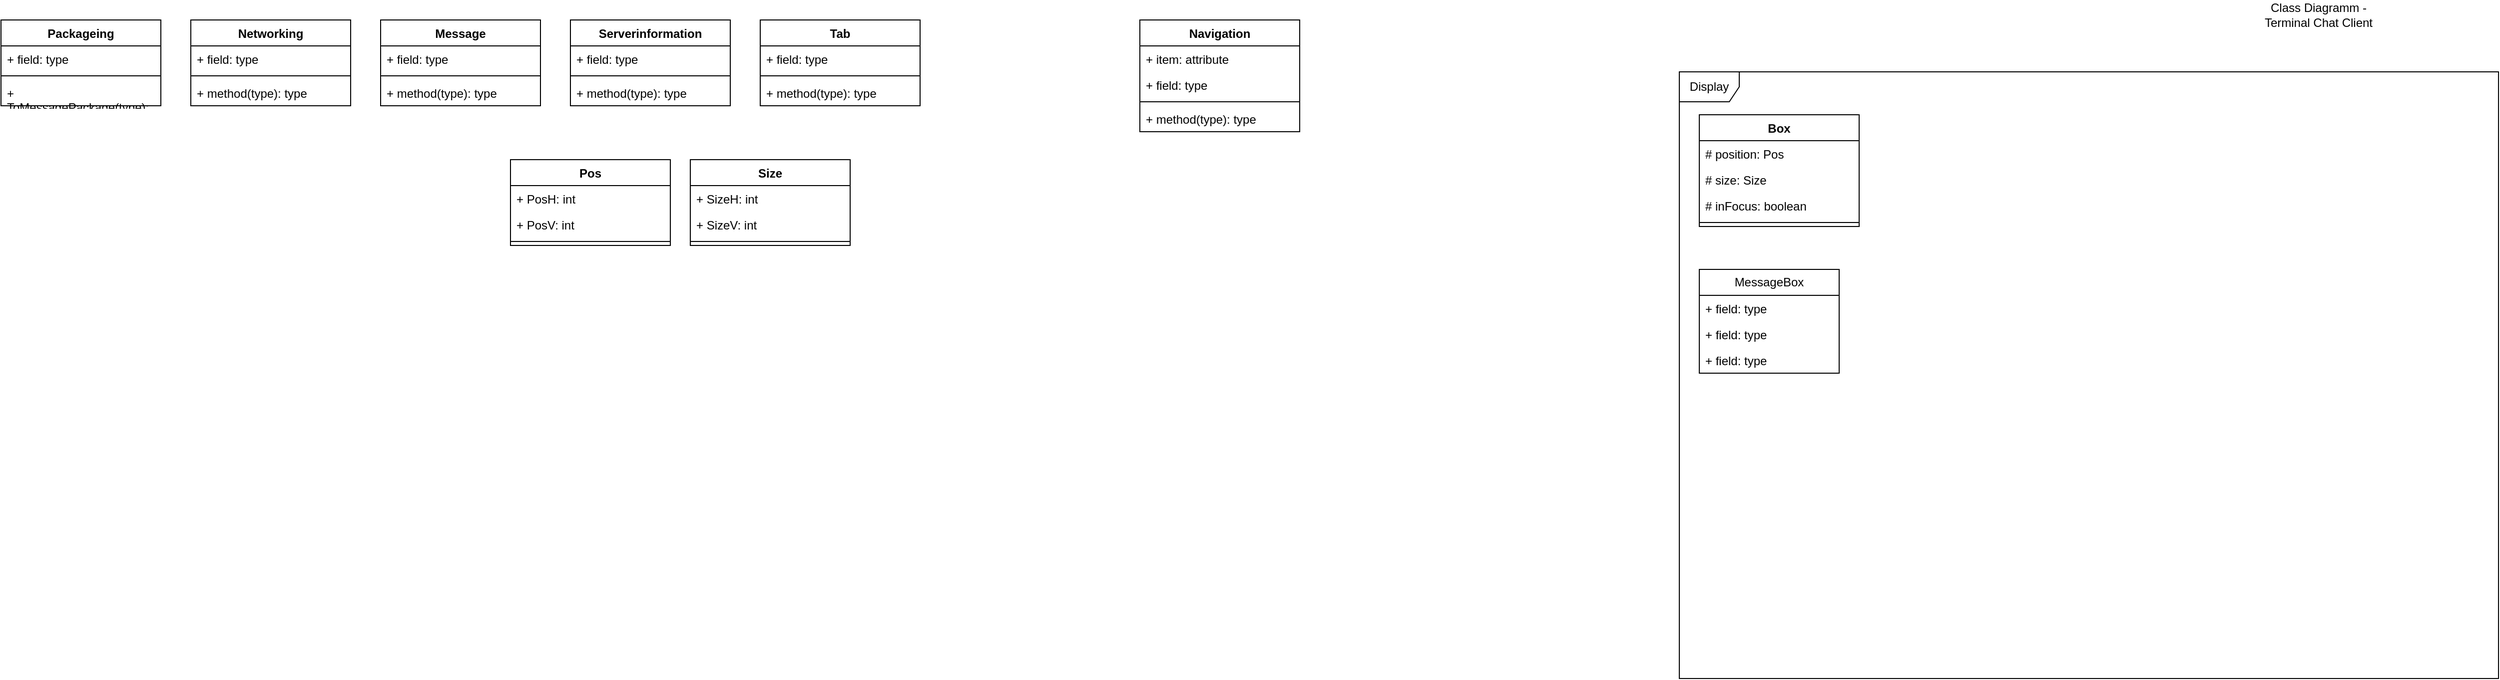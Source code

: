<mxfile version="27.0.2">
  <diagram name="Seite-1" id="le3THTJW4CfcvoHK0XTa">
    <mxGraphModel dx="3017" dy="647" grid="1" gridSize="10" guides="1" tooltips="1" connect="1" arrows="1" fold="1" page="1" pageScale="1" pageWidth="1920" pageHeight="1080" math="0" shadow="0">
      <root>
        <mxCell id="0" />
        <mxCell id="1" parent="0" />
        <mxCell id="gGIf_tLiYVhHUic03nXP-1" value="Class Diagramm - Terminal Chat Client" style="text;html=1;align=center;verticalAlign=middle;whiteSpace=wrap;rounded=0;" vertex="1" parent="1">
          <mxGeometry x="890" y="10" width="140" height="30" as="geometry" />
        </mxCell>
        <mxCell id="gGIf_tLiYVhHUic03nXP-6" value="Packageing" style="swimlane;fontStyle=1;align=center;verticalAlign=top;childLayout=stackLayout;horizontal=1;startSize=26;horizontalStack=0;resizeParent=1;resizeParentMax=0;resizeLast=0;collapsible=1;marginBottom=0;whiteSpace=wrap;html=1;" vertex="1" parent="1">
          <mxGeometry x="-1360" y="30" width="160" height="86" as="geometry" />
        </mxCell>
        <mxCell id="gGIf_tLiYVhHUic03nXP-7" value="+ field: type" style="text;strokeColor=none;fillColor=none;align=left;verticalAlign=top;spacingLeft=4;spacingRight=4;overflow=hidden;rotatable=0;points=[[0,0.5],[1,0.5]];portConstraint=eastwest;whiteSpace=wrap;html=1;" vertex="1" parent="gGIf_tLiYVhHUic03nXP-6">
          <mxGeometry y="26" width="160" height="26" as="geometry" />
        </mxCell>
        <mxCell id="gGIf_tLiYVhHUic03nXP-8" value="" style="line;strokeWidth=1;fillColor=none;align=left;verticalAlign=middle;spacingTop=-1;spacingLeft=3;spacingRight=3;rotatable=0;labelPosition=right;points=[];portConstraint=eastwest;strokeColor=inherit;" vertex="1" parent="gGIf_tLiYVhHUic03nXP-6">
          <mxGeometry y="52" width="160" height="8" as="geometry" />
        </mxCell>
        <mxCell id="gGIf_tLiYVhHUic03nXP-9" value="+ ToMessagePackage(type): type" style="text;strokeColor=none;fillColor=none;align=left;verticalAlign=top;spacingLeft=4;spacingRight=4;overflow=hidden;rotatable=0;points=[[0,0.5],[1,0.5]];portConstraint=eastwest;whiteSpace=wrap;html=1;" vertex="1" parent="gGIf_tLiYVhHUic03nXP-6">
          <mxGeometry y="60" width="160" height="26" as="geometry" />
        </mxCell>
        <mxCell id="gGIf_tLiYVhHUic03nXP-10" value="Networking" style="swimlane;fontStyle=1;align=center;verticalAlign=top;childLayout=stackLayout;horizontal=1;startSize=26;horizontalStack=0;resizeParent=1;resizeParentMax=0;resizeLast=0;collapsible=1;marginBottom=0;whiteSpace=wrap;html=1;" vertex="1" parent="1">
          <mxGeometry x="-1170" y="30" width="160" height="86" as="geometry" />
        </mxCell>
        <mxCell id="gGIf_tLiYVhHUic03nXP-11" value="+ field: type" style="text;strokeColor=none;fillColor=none;align=left;verticalAlign=top;spacingLeft=4;spacingRight=4;overflow=hidden;rotatable=0;points=[[0,0.5],[1,0.5]];portConstraint=eastwest;whiteSpace=wrap;html=1;" vertex="1" parent="gGIf_tLiYVhHUic03nXP-10">
          <mxGeometry y="26" width="160" height="26" as="geometry" />
        </mxCell>
        <mxCell id="gGIf_tLiYVhHUic03nXP-12" value="" style="line;strokeWidth=1;fillColor=none;align=left;verticalAlign=middle;spacingTop=-1;spacingLeft=3;spacingRight=3;rotatable=0;labelPosition=right;points=[];portConstraint=eastwest;strokeColor=inherit;" vertex="1" parent="gGIf_tLiYVhHUic03nXP-10">
          <mxGeometry y="52" width="160" height="8" as="geometry" />
        </mxCell>
        <mxCell id="gGIf_tLiYVhHUic03nXP-13" value="+ method(type): type" style="text;strokeColor=none;fillColor=none;align=left;verticalAlign=top;spacingLeft=4;spacingRight=4;overflow=hidden;rotatable=0;points=[[0,0.5],[1,0.5]];portConstraint=eastwest;whiteSpace=wrap;html=1;" vertex="1" parent="gGIf_tLiYVhHUic03nXP-10">
          <mxGeometry y="60" width="160" height="26" as="geometry" />
        </mxCell>
        <mxCell id="gGIf_tLiYVhHUic03nXP-14" value="Message" style="swimlane;fontStyle=1;align=center;verticalAlign=top;childLayout=stackLayout;horizontal=1;startSize=26;horizontalStack=0;resizeParent=1;resizeParentMax=0;resizeLast=0;collapsible=1;marginBottom=0;whiteSpace=wrap;html=1;" vertex="1" parent="1">
          <mxGeometry x="-980" y="30" width="160" height="86" as="geometry" />
        </mxCell>
        <mxCell id="gGIf_tLiYVhHUic03nXP-15" value="+ field: type" style="text;strokeColor=none;fillColor=none;align=left;verticalAlign=top;spacingLeft=4;spacingRight=4;overflow=hidden;rotatable=0;points=[[0,0.5],[1,0.5]];portConstraint=eastwest;whiteSpace=wrap;html=1;" vertex="1" parent="gGIf_tLiYVhHUic03nXP-14">
          <mxGeometry y="26" width="160" height="26" as="geometry" />
        </mxCell>
        <mxCell id="gGIf_tLiYVhHUic03nXP-16" value="" style="line;strokeWidth=1;fillColor=none;align=left;verticalAlign=middle;spacingTop=-1;spacingLeft=3;spacingRight=3;rotatable=0;labelPosition=right;points=[];portConstraint=eastwest;strokeColor=inherit;" vertex="1" parent="gGIf_tLiYVhHUic03nXP-14">
          <mxGeometry y="52" width="160" height="8" as="geometry" />
        </mxCell>
        <mxCell id="gGIf_tLiYVhHUic03nXP-17" value="+ method(type): type" style="text;strokeColor=none;fillColor=none;align=left;verticalAlign=top;spacingLeft=4;spacingRight=4;overflow=hidden;rotatable=0;points=[[0,0.5],[1,0.5]];portConstraint=eastwest;whiteSpace=wrap;html=1;" vertex="1" parent="gGIf_tLiYVhHUic03nXP-14">
          <mxGeometry y="60" width="160" height="26" as="geometry" />
        </mxCell>
        <mxCell id="gGIf_tLiYVhHUic03nXP-18" value="Serverinformation" style="swimlane;fontStyle=1;align=center;verticalAlign=top;childLayout=stackLayout;horizontal=1;startSize=26;horizontalStack=0;resizeParent=1;resizeParentMax=0;resizeLast=0;collapsible=1;marginBottom=0;whiteSpace=wrap;html=1;" vertex="1" parent="1">
          <mxGeometry x="-790" y="30" width="160" height="86" as="geometry" />
        </mxCell>
        <mxCell id="gGIf_tLiYVhHUic03nXP-19" value="+ field: type" style="text;strokeColor=none;fillColor=none;align=left;verticalAlign=top;spacingLeft=4;spacingRight=4;overflow=hidden;rotatable=0;points=[[0,0.5],[1,0.5]];portConstraint=eastwest;whiteSpace=wrap;html=1;" vertex="1" parent="gGIf_tLiYVhHUic03nXP-18">
          <mxGeometry y="26" width="160" height="26" as="geometry" />
        </mxCell>
        <mxCell id="gGIf_tLiYVhHUic03nXP-20" value="" style="line;strokeWidth=1;fillColor=none;align=left;verticalAlign=middle;spacingTop=-1;spacingLeft=3;spacingRight=3;rotatable=0;labelPosition=right;points=[];portConstraint=eastwest;strokeColor=inherit;" vertex="1" parent="gGIf_tLiYVhHUic03nXP-18">
          <mxGeometry y="52" width="160" height="8" as="geometry" />
        </mxCell>
        <mxCell id="gGIf_tLiYVhHUic03nXP-21" value="+ method(type): type" style="text;strokeColor=none;fillColor=none;align=left;verticalAlign=top;spacingLeft=4;spacingRight=4;overflow=hidden;rotatable=0;points=[[0,0.5],[1,0.5]];portConstraint=eastwest;whiteSpace=wrap;html=1;" vertex="1" parent="gGIf_tLiYVhHUic03nXP-18">
          <mxGeometry y="60" width="160" height="26" as="geometry" />
        </mxCell>
        <mxCell id="gGIf_tLiYVhHUic03nXP-22" value="Tab" style="swimlane;fontStyle=1;align=center;verticalAlign=top;childLayout=stackLayout;horizontal=1;startSize=26;horizontalStack=0;resizeParent=1;resizeParentMax=0;resizeLast=0;collapsible=1;marginBottom=0;whiteSpace=wrap;html=1;" vertex="1" parent="1">
          <mxGeometry x="-600" y="30" width="160" height="86" as="geometry" />
        </mxCell>
        <mxCell id="gGIf_tLiYVhHUic03nXP-23" value="+ field: type" style="text;strokeColor=none;fillColor=none;align=left;verticalAlign=top;spacingLeft=4;spacingRight=4;overflow=hidden;rotatable=0;points=[[0,0.5],[1,0.5]];portConstraint=eastwest;whiteSpace=wrap;html=1;" vertex="1" parent="gGIf_tLiYVhHUic03nXP-22">
          <mxGeometry y="26" width="160" height="26" as="geometry" />
        </mxCell>
        <mxCell id="gGIf_tLiYVhHUic03nXP-24" value="" style="line;strokeWidth=1;fillColor=none;align=left;verticalAlign=middle;spacingTop=-1;spacingLeft=3;spacingRight=3;rotatable=0;labelPosition=right;points=[];portConstraint=eastwest;strokeColor=inherit;" vertex="1" parent="gGIf_tLiYVhHUic03nXP-22">
          <mxGeometry y="52" width="160" height="8" as="geometry" />
        </mxCell>
        <mxCell id="gGIf_tLiYVhHUic03nXP-25" value="+ method(type): type" style="text;strokeColor=none;fillColor=none;align=left;verticalAlign=top;spacingLeft=4;spacingRight=4;overflow=hidden;rotatable=0;points=[[0,0.5],[1,0.5]];portConstraint=eastwest;whiteSpace=wrap;html=1;" vertex="1" parent="gGIf_tLiYVhHUic03nXP-22">
          <mxGeometry y="60" width="160" height="26" as="geometry" />
        </mxCell>
        <mxCell id="gGIf_tLiYVhHUic03nXP-26" value="Box" style="swimlane;fontStyle=1;align=center;verticalAlign=top;childLayout=stackLayout;horizontal=1;startSize=26;horizontalStack=0;resizeParent=1;resizeParentMax=0;resizeLast=0;collapsible=1;marginBottom=0;whiteSpace=wrap;html=1;" vertex="1" parent="1">
          <mxGeometry x="340" y="125" width="160" height="112" as="geometry" />
        </mxCell>
        <mxCell id="gGIf_tLiYVhHUic03nXP-27" value="# position: Pos" style="text;strokeColor=none;fillColor=none;align=left;verticalAlign=top;spacingLeft=4;spacingRight=4;overflow=hidden;rotatable=0;points=[[0,0.5],[1,0.5]];portConstraint=eastwest;whiteSpace=wrap;html=1;" vertex="1" parent="gGIf_tLiYVhHUic03nXP-26">
          <mxGeometry y="26" width="160" height="26" as="geometry" />
        </mxCell>
        <mxCell id="gGIf_tLiYVhHUic03nXP-30" value="# size: Size" style="text;strokeColor=none;fillColor=none;align=left;verticalAlign=top;spacingLeft=4;spacingRight=4;overflow=hidden;rotatable=0;points=[[0,0.5],[1,0.5]];portConstraint=eastwest;whiteSpace=wrap;html=1;" vertex="1" parent="gGIf_tLiYVhHUic03nXP-26">
          <mxGeometry y="52" width="160" height="26" as="geometry" />
        </mxCell>
        <mxCell id="gGIf_tLiYVhHUic03nXP-32" value="# inFocus: boolean" style="text;strokeColor=none;fillColor=none;align=left;verticalAlign=top;spacingLeft=4;spacingRight=4;overflow=hidden;rotatable=0;points=[[0,0.5],[1,0.5]];portConstraint=eastwest;whiteSpace=wrap;html=1;" vertex="1" parent="gGIf_tLiYVhHUic03nXP-26">
          <mxGeometry y="78" width="160" height="26" as="geometry" />
        </mxCell>
        <mxCell id="gGIf_tLiYVhHUic03nXP-28" value="" style="line;strokeWidth=1;fillColor=none;align=left;verticalAlign=middle;spacingTop=-1;spacingLeft=3;spacingRight=3;rotatable=0;labelPosition=right;points=[];portConstraint=eastwest;strokeColor=inherit;" vertex="1" parent="gGIf_tLiYVhHUic03nXP-26">
          <mxGeometry y="104" width="160" height="8" as="geometry" />
        </mxCell>
        <mxCell id="gGIf_tLiYVhHUic03nXP-34" value="Navigation" style="swimlane;fontStyle=1;align=center;verticalAlign=top;childLayout=stackLayout;horizontal=1;startSize=26;horizontalStack=0;resizeParent=1;resizeParentMax=0;resizeLast=0;collapsible=1;marginBottom=0;whiteSpace=wrap;html=1;" vertex="1" parent="1">
          <mxGeometry x="-220" y="30" width="160" height="112" as="geometry" />
        </mxCell>
        <mxCell id="gGIf_tLiYVhHUic03nXP-38" value="+ item: attribute" style="text;strokeColor=none;fillColor=none;align=left;verticalAlign=top;spacingLeft=4;spacingRight=4;overflow=hidden;rotatable=0;points=[[0,0.5],[1,0.5]];portConstraint=eastwest;whiteSpace=wrap;html=1;" vertex="1" parent="gGIf_tLiYVhHUic03nXP-34">
          <mxGeometry y="26" width="160" height="26" as="geometry" />
        </mxCell>
        <mxCell id="gGIf_tLiYVhHUic03nXP-35" value="+ field: type" style="text;strokeColor=none;fillColor=none;align=left;verticalAlign=top;spacingLeft=4;spacingRight=4;overflow=hidden;rotatable=0;points=[[0,0.5],[1,0.5]];portConstraint=eastwest;whiteSpace=wrap;html=1;" vertex="1" parent="gGIf_tLiYVhHUic03nXP-34">
          <mxGeometry y="52" width="160" height="26" as="geometry" />
        </mxCell>
        <mxCell id="gGIf_tLiYVhHUic03nXP-36" value="" style="line;strokeWidth=1;fillColor=none;align=left;verticalAlign=middle;spacingTop=-1;spacingLeft=3;spacingRight=3;rotatable=0;labelPosition=right;points=[];portConstraint=eastwest;strokeColor=inherit;" vertex="1" parent="gGIf_tLiYVhHUic03nXP-34">
          <mxGeometry y="78" width="160" height="8" as="geometry" />
        </mxCell>
        <mxCell id="gGIf_tLiYVhHUic03nXP-37" value="+ method(type): type" style="text;strokeColor=none;fillColor=none;align=left;verticalAlign=top;spacingLeft=4;spacingRight=4;overflow=hidden;rotatable=0;points=[[0,0.5],[1,0.5]];portConstraint=eastwest;whiteSpace=wrap;html=1;" vertex="1" parent="gGIf_tLiYVhHUic03nXP-34">
          <mxGeometry y="86" width="160" height="26" as="geometry" />
        </mxCell>
        <mxCell id="gGIf_tLiYVhHUic03nXP-39" value="Pos" style="swimlane;fontStyle=1;align=center;verticalAlign=top;childLayout=stackLayout;horizontal=1;startSize=26;horizontalStack=0;resizeParent=1;resizeParentMax=0;resizeLast=0;collapsible=1;marginBottom=0;whiteSpace=wrap;html=1;" vertex="1" parent="1">
          <mxGeometry x="-850" y="170" width="160" height="86" as="geometry" />
        </mxCell>
        <mxCell id="gGIf_tLiYVhHUic03nXP-40" value="+ PosH: int" style="text;strokeColor=none;fillColor=none;align=left;verticalAlign=top;spacingLeft=4;spacingRight=4;overflow=hidden;rotatable=0;points=[[0,0.5],[1,0.5]];portConstraint=eastwest;whiteSpace=wrap;html=1;" vertex="1" parent="gGIf_tLiYVhHUic03nXP-39">
          <mxGeometry y="26" width="160" height="26" as="geometry" />
        </mxCell>
        <mxCell id="gGIf_tLiYVhHUic03nXP-43" value="+ PosV: int" style="text;strokeColor=none;fillColor=none;align=left;verticalAlign=top;spacingLeft=4;spacingRight=4;overflow=hidden;rotatable=0;points=[[0,0.5],[1,0.5]];portConstraint=eastwest;whiteSpace=wrap;html=1;" vertex="1" parent="gGIf_tLiYVhHUic03nXP-39">
          <mxGeometry y="52" width="160" height="26" as="geometry" />
        </mxCell>
        <mxCell id="gGIf_tLiYVhHUic03nXP-41" value="" style="line;strokeWidth=1;fillColor=none;align=left;verticalAlign=middle;spacingTop=-1;spacingLeft=3;spacingRight=3;rotatable=0;labelPosition=right;points=[];portConstraint=eastwest;strokeColor=inherit;" vertex="1" parent="gGIf_tLiYVhHUic03nXP-39">
          <mxGeometry y="78" width="160" height="8" as="geometry" />
        </mxCell>
        <mxCell id="gGIf_tLiYVhHUic03nXP-44" value="Size" style="swimlane;fontStyle=1;align=center;verticalAlign=top;childLayout=stackLayout;horizontal=1;startSize=26;horizontalStack=0;resizeParent=1;resizeParentMax=0;resizeLast=0;collapsible=1;marginBottom=0;whiteSpace=wrap;html=1;" vertex="1" parent="1">
          <mxGeometry x="-670" y="170" width="160" height="86" as="geometry" />
        </mxCell>
        <mxCell id="gGIf_tLiYVhHUic03nXP-45" value="+ SizeH: int" style="text;strokeColor=none;fillColor=none;align=left;verticalAlign=top;spacingLeft=4;spacingRight=4;overflow=hidden;rotatable=0;points=[[0,0.5],[1,0.5]];portConstraint=eastwest;whiteSpace=wrap;html=1;" vertex="1" parent="gGIf_tLiYVhHUic03nXP-44">
          <mxGeometry y="26" width="160" height="26" as="geometry" />
        </mxCell>
        <mxCell id="gGIf_tLiYVhHUic03nXP-46" value="+ SizeV: int" style="text;strokeColor=none;fillColor=none;align=left;verticalAlign=top;spacingLeft=4;spacingRight=4;overflow=hidden;rotatable=0;points=[[0,0.5],[1,0.5]];portConstraint=eastwest;whiteSpace=wrap;html=1;" vertex="1" parent="gGIf_tLiYVhHUic03nXP-44">
          <mxGeometry y="52" width="160" height="26" as="geometry" />
        </mxCell>
        <mxCell id="gGIf_tLiYVhHUic03nXP-47" value="" style="line;strokeWidth=1;fillColor=none;align=left;verticalAlign=middle;spacingTop=-1;spacingLeft=3;spacingRight=3;rotatable=0;labelPosition=right;points=[];portConstraint=eastwest;strokeColor=inherit;" vertex="1" parent="gGIf_tLiYVhHUic03nXP-44">
          <mxGeometry y="78" width="160" height="8" as="geometry" />
        </mxCell>
        <mxCell id="gGIf_tLiYVhHUic03nXP-53" value="Display" style="shape=umlFrame;whiteSpace=wrap;html=1;pointerEvents=0;" vertex="1" parent="1">
          <mxGeometry x="320" y="82" width="820" height="608" as="geometry" />
        </mxCell>
        <mxCell id="gGIf_tLiYVhHUic03nXP-54" value="MessageBox" style="swimlane;fontStyle=0;childLayout=stackLayout;horizontal=1;startSize=26;fillColor=none;horizontalStack=0;resizeParent=1;resizeParentMax=0;resizeLast=0;collapsible=1;marginBottom=0;whiteSpace=wrap;html=1;" vertex="1" parent="1">
          <mxGeometry x="340" y="280" width="140" height="104" as="geometry" />
        </mxCell>
        <mxCell id="gGIf_tLiYVhHUic03nXP-55" value="+ field: type" style="text;strokeColor=none;fillColor=none;align=left;verticalAlign=top;spacingLeft=4;spacingRight=4;overflow=hidden;rotatable=0;points=[[0,0.5],[1,0.5]];portConstraint=eastwest;whiteSpace=wrap;html=1;" vertex="1" parent="gGIf_tLiYVhHUic03nXP-54">
          <mxGeometry y="26" width="140" height="26" as="geometry" />
        </mxCell>
        <mxCell id="gGIf_tLiYVhHUic03nXP-56" value="+ field: type" style="text;strokeColor=none;fillColor=none;align=left;verticalAlign=top;spacingLeft=4;spacingRight=4;overflow=hidden;rotatable=0;points=[[0,0.5],[1,0.5]];portConstraint=eastwest;whiteSpace=wrap;html=1;" vertex="1" parent="gGIf_tLiYVhHUic03nXP-54">
          <mxGeometry y="52" width="140" height="26" as="geometry" />
        </mxCell>
        <mxCell id="gGIf_tLiYVhHUic03nXP-57" value="+ field: type" style="text;strokeColor=none;fillColor=none;align=left;verticalAlign=top;spacingLeft=4;spacingRight=4;overflow=hidden;rotatable=0;points=[[0,0.5],[1,0.5]];portConstraint=eastwest;whiteSpace=wrap;html=1;" vertex="1" parent="gGIf_tLiYVhHUic03nXP-54">
          <mxGeometry y="78" width="140" height="26" as="geometry" />
        </mxCell>
      </root>
    </mxGraphModel>
  </diagram>
</mxfile>

